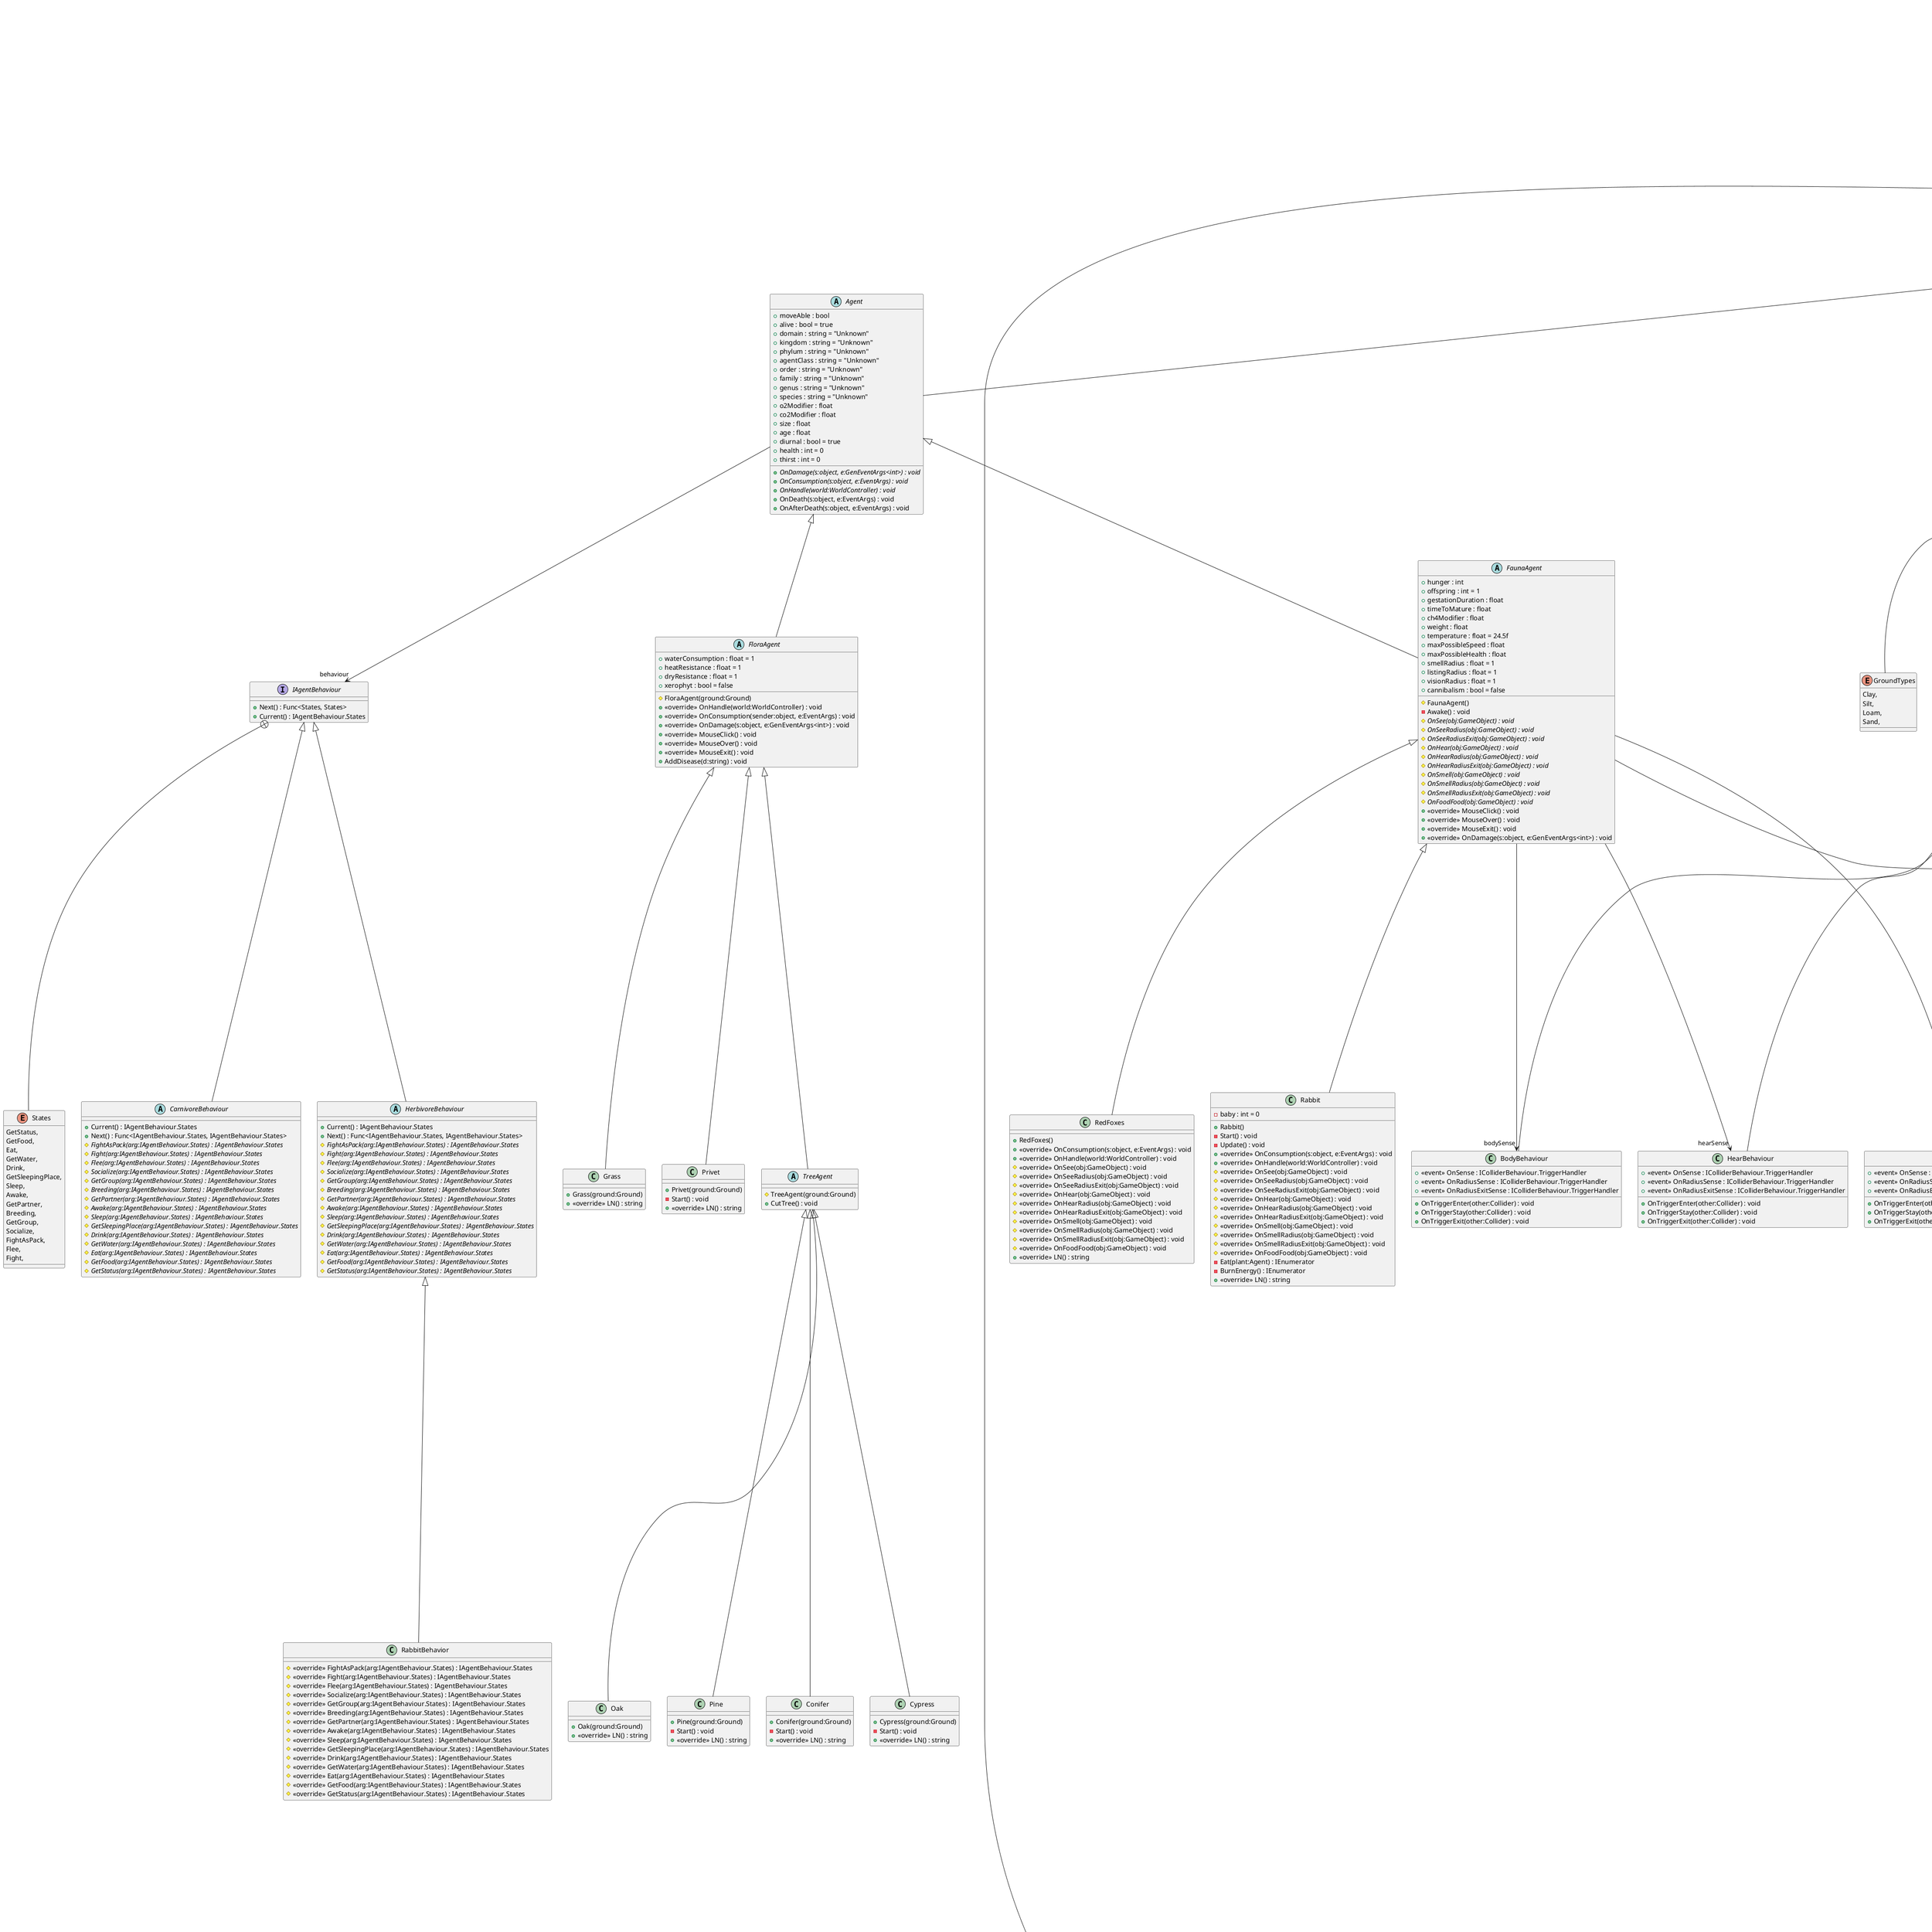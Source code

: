 @startuml
abstract class WorldObject {
    + {abstract} LN() : string
    + {abstract} MouseClick() : void
    + {abstract} MouseOver() : void
    + {abstract} MouseExit() : void
}
ILog <|-- WorldObject
IMouseListener <|-- WorldObject
WorldObject --> "ground" Ground
WorldObject --> "world" WorldController
abstract class Agent {
    + moveAble : bool
    + alive : bool = true
    + domain : string = "Unknown"
    + kingdom : string = "Unknown"
    + phylum : string = "Unknown"
    + agentClass : string = "Unknown"
    + order : string = "Unknown"
    + family : string = "Unknown"
    + genus : string = "Unknown"
    + species : string = "Unknown"
    + o2Modifier : float
    + co2Modifier : float
    + size : float
    + age : float
    + diurnal : bool = true
    + health : int = 0
    + thirst : int = 0
    + {abstract} OnDamage(s:object, e:GenEventArgs<int>) : void
    + {abstract} OnConsumption(s:object, e:EventArgs) : void
    + {abstract} OnHandle(world:WorldController) : void
    + OnDeath(s:object, e:EventArgs) : void
    + OnAfterDeath(s:object, e:EventArgs) : void
}
class AgentNotFoundException {
    + <<new>> Message : string = "The selected object has no agent component"
}
WorldObject <|-- Agent
Agent --> "behaviour" IAgentBehaviour
MissingComponentException <|-- AgentNotFoundException
abstract class CarnivoreBehaviour {
    + Current() : IAgentBehaviour.States
    + Next() : Func<IAgentBehaviour.States, IAgentBehaviour.States>
    # {abstract} FightAsPack(arg:IAgentBehaviour.States) : IAgentBehaviour.States
    # {abstract} Fight(arg:IAgentBehaviour.States) : IAgentBehaviour.States
    # {abstract} Flee(arg:IAgentBehaviour.States) : IAgentBehaviour.States
    # {abstract} Socialize(arg:IAgentBehaviour.States) : IAgentBehaviour.States
    # {abstract} GetGroup(arg:IAgentBehaviour.States) : IAgentBehaviour.States
    # {abstract} Breeding(arg:IAgentBehaviour.States) : IAgentBehaviour.States
    # {abstract} GetPartner(arg:IAgentBehaviour.States) : IAgentBehaviour.States
    # {abstract} Awake(arg:IAgentBehaviour.States) : IAgentBehaviour.States
    # {abstract} Sleep(arg:IAgentBehaviour.States) : IAgentBehaviour.States
    # {abstract} GetSleepingPlace(arg:IAgentBehaviour.States) : IAgentBehaviour.States
    # {abstract} Drink(arg:IAgentBehaviour.States) : IAgentBehaviour.States
    # {abstract} GetWater(arg:IAgentBehaviour.States) : IAgentBehaviour.States
    # {abstract} Eat(arg:IAgentBehaviour.States) : IAgentBehaviour.States
    # {abstract} GetFood(arg:IAgentBehaviour.States) : IAgentBehaviour.States
    # {abstract} GetStatus(arg:IAgentBehaviour.States) : IAgentBehaviour.States
}
IAgentBehaviour <|-- CarnivoreBehaviour
abstract class FaunaAgent {
    + hunger : int
    + offspring : int = 1
    + gestationDuration : float
    + timeToMature : float
    + ch4Modifier : float
    + weight : float
    + temperature : float = 24.5f
    + maxPossibleSpeed : float
    + maxPossibleHealth : float
    + smellRadius : float = 1
    + listingRadius : float = 1
    + visionRadius : float = 1
    + cannibalism : bool = false
    # FaunaAgent()
    - Awake() : void
    # {abstract} OnSee(obj:GameObject) : void
    # {abstract} OnSeeRadius(obj:GameObject) : void
    # {abstract} OnSeeRadiusExit(obj:GameObject) : void
    # {abstract} OnHear(obj:GameObject) : void
    # {abstract} OnHearRadius(obj:GameObject) : void
    # {abstract} OnHearRadiusExit(obj:GameObject) : void
    # {abstract} OnSmell(obj:GameObject) : void
    # {abstract} OnSmellRadius(obj:GameObject) : void
    # {abstract} OnSmellRadiusExit(obj:GameObject) : void
    # {abstract} OnFoodFood(obj:GameObject) : void
    + <<override>> MouseClick() : void
    + <<override>> MouseOver() : void
    + <<override>> MouseExit() : void
    + <<override>> OnDamage(s:object, e:GenEventArgs<int>) : void
}
Agent <|-- FaunaAgent
FaunaAgent --> "hearSense" HearBehaviour
FaunaAgent --> "seeSense" SeeBehaviour
FaunaAgent --> "smellSense" SmellBehaviour
FaunaAgent --> "bodySense" BodyBehaviour
abstract class FloraAgent {
    + waterConsumption : float = 1
    + heatResistance : float = 1
    + dryResistance : float = 1
    + xerophyt : bool = false
    # FloraAgent(ground:Ground)
    + <<override>> OnHandle(world:WorldController) : void
    + <<override>> OnConsumption(sender:object, e:EventArgs) : void
    + <<override>> OnDamage(s:object, e:GenEventArgs<int>) : void
    + <<override>> MouseClick() : void
    + <<override>> MouseOver() : void
    + <<override>> MouseExit() : void
    + AddDisease(d:string) : void
}
Agent <|-- FloraAgent
abstract class HerbivoreBehaviour {
    + Current() : IAgentBehaviour.States
    + Next() : Func<IAgentBehaviour.States, IAgentBehaviour.States>
    # {abstract} FightAsPack(arg:IAgentBehaviour.States) : IAgentBehaviour.States
    # {abstract} Fight(arg:IAgentBehaviour.States) : IAgentBehaviour.States
    # {abstract} Flee(arg:IAgentBehaviour.States) : IAgentBehaviour.States
    # {abstract} Socialize(arg:IAgentBehaviour.States) : IAgentBehaviour.States
    # {abstract} GetGroup(arg:IAgentBehaviour.States) : IAgentBehaviour.States
    # {abstract} Breeding(arg:IAgentBehaviour.States) : IAgentBehaviour.States
    # {abstract} GetPartner(arg:IAgentBehaviour.States) : IAgentBehaviour.States
    # {abstract} Awake(arg:IAgentBehaviour.States) : IAgentBehaviour.States
    # {abstract} Sleep(arg:IAgentBehaviour.States) : IAgentBehaviour.States
    # {abstract} GetSleepingPlace(arg:IAgentBehaviour.States) : IAgentBehaviour.States
    # {abstract} Drink(arg:IAgentBehaviour.States) : IAgentBehaviour.States
    # {abstract} GetWater(arg:IAgentBehaviour.States) : IAgentBehaviour.States
    # {abstract} Eat(arg:IAgentBehaviour.States) : IAgentBehaviour.States
    # {abstract} GetFood(arg:IAgentBehaviour.States) : IAgentBehaviour.States
    # {abstract} GetStatus(arg:IAgentBehaviour.States) : IAgentBehaviour.States
}
IAgentBehaviour <|-- HerbivoreBehaviour
interface IAgentBehaviour {
    + Next() : Func<States, States>
    + Current() : IAgentBehaviour.States
}
enum States {
    GetStatus,
    GetFood,
    Eat,
    GetWater,
    Drink,
    GetSleepingPlace,
    Sleep,
    Awake,
    GetPartner,
    Breeding,
    GetGroup,
    Socialize,
    FightAsPack,
    Flee,
    Fight,
}
IAgentBehaviour +-- States
abstract class TreeAgent {
    # TreeAgent(ground:Ground)
    + CutTree() : void
}
FloraAgent <|-- TreeAgent
class ClimateHandler {
    + humidity : float = 0.5f
    + airPressure : float = 1005
    + windSpeed : float = 1
    + windDirection : float = 0
    + height : float = 222
    + cloudCover : float = 0
    + waterLevel : float = 2
    + temperature : float = 24.5f
    + minDayTemperature : float = 20
    + maxDayTemperature : float = 30
    + weatherMinMultiplier : float = 0.25f
    + weatherMaxMultiplier : float = 0.35f
    +  <<event>> TemperatureChanged : EventHandler<GenEventArgs<float>> 
    +  <<event>> WeatherChanged : EventHandler<GenEventArgs<Weather>> 
    +  <<event>> ChangedToRain : EventHandler<GenEventArgs<Weather>> 
    +  <<event>> ChangedToDrizzle : EventHandler<GenEventArgs<Weather>> 
    +  <<event>> ChangedToSnow : EventHandler<GenEventArgs<Weather>> 
    +  <<event>> ChangedToClear : EventHandler<GenEventArgs<Weather>> 
    +  <<event>> ChangedToStormy : EventHandler<GenEventArgs<Weather>> 
    +  <<event>> ChangedToBlizzard : EventHandler<GenEventArgs<Weather>> 
    +  <<event>> ChangedToFoggy : EventHandler<GenEventArgs<Weather>> 
    +  <<event>> ChangedToHailstorm : EventHandler<GenEventArgs<Weather>> 
    +  <<event>> ChangedToHeatWave : EventHandler<GenEventArgs<Weather>> 
    - Awake() : void
    - Start() : void
    - OnDayChange(sender:object, e:EventArgs) : void
    - OnHourElapsed(sender:object, e:HourElapsedEventArgs) : void
    - OnTimeChangedToDusk(sender:object, e:EventArgs) : void
    - OnTimeChangedToDawn(sender:object, e:EventArgs) : void
    + LN() : string
    + SetWindSpeed(value:float) : void
    + SetCloudCover(value:float) : void
    + SetWindDirection(value:float) : void
    + SetWaterLevel() : void
    + SetWaterLevel(value:float) : void
    + SetAirPressure(value:float) : void
    + SetHumidity(value:float) : void
    + SetWeather() : void
    + SetTemperature(value:float) : void
    - SetWeather(value:Weather) : void
    + {static} MonthToTemperature(month:TimeHandler.Months) : (int, int)
    + {static} WeatherToTemperatureMultiplier(current:Weather) : float
    + {static} WeatherToHumidityMultiplier(current:Weather) : float
    + {static} WeatherToString(current:Weather) : string
}
enum Weather {
    Rain,
    Drizzle,
    Snow,
    Clear,
    Stormy,
    Blizzard,
    Foggy,
    HailStorm,
    HeatWave,
}
enum ClimateZone {
    TropicalRainforest,
    Savannah,
    Steppe,
    Desert,
    Etesian,
    HumidTemperate,
    Sinic,
    HumidContinental,
    TransSiberian,
    SummerDryCold,
    Tundra,
    Ice,
}
ILog <|-- ClimateHandler
ClimateHandler --> "Instance" ClimateHandler
ClimateHandler --> "wind" WindZone
ClimateHandler --> "clouds" Volume
ClimateHandler o-> "zone" ClimateZone
ClimateHandler o-> "weather" Weather
ClimateHandler --> "ui" GUIController
ClimateHandler --> "time" TimeHandler
ClimateHandler +-- Weather
ClimateHandler +-- ClimateZone
class TimeHandler {
    + year : int = 2022
    + month : int = 5
    + day : int = 5
    + hour : int
    + minutes : int
    + timeSpeed : float = 1
    + frameSteps : int = 1
    + realTime : bool = false
    + TimeSpeed : float <<get>>
    +  <<event>> TimeChangedToDawn : EventHandler 
    +  <<event>> TimeChangedToNoon : EventHandler 
    +  <<event>> TimeChangedToAfternoon : EventHandler 
    +  <<event>> TimeChangedToDusk : EventHandler 
    +  <<event>> TimeChangedToNight : EventHandler 
    +  <<event>> TimeChangedToMidnight : EventHandler 
    +  <<event>> TimeChangedToAfternight : EventHandler 
    +  <<event>> TimeHourElapsed : EventHandler<HourElapsedEventArgs> 
    - frameStep : int
    - OnValidate() : void
    - Awake() : void
    - Start() : void
    - Update() : void
    + LN() : string
    + SetTime(hour:int, minutes:int) : void
    + SetDate(dateTime:DateTime) : void
    + SetUpdateSteps(i:int) : void
    + SetTimeSpeed(speed:float) : void
    - OnDawn(sender:object, e:EventArgs) : void
    - OnNoon(sender:object, e:EventArgs) : void
    - OnAfternoon(sender:object, e:EventArgs) : void
    - OnDusk(sender:object, e:EventArgs) : void
    - OnNight(sender:object, e:EventArgs) : void
    - OnMidnight(sender:object, e:EventArgs) : void
    - OnAfternight(sender:object, e:EventArgs) : void
    + CallEventsFromTime(oldHourTime:int, hourTime:int) : void
    + CallEventFromStatus(events:TimeEvents) : EventHandler
}
class HourElapsedEventArgs {
    + Hour : int <<get>>
    + OverNoon : bool <<get>>
    + HourElapsedEventArgs(overNoon:int)
}
enum Seasons {
    Spring,
    Summer,
    Autumn,
    Winter,
    WetSeason,
    DrySeason,
}
enum TimeEvents {
    Dawn,
    Noon,
    Afternoon,
    Dusk,
    Night,
    Midnight,
    Afternight,
}
enum Months {
    January= 1,
    February,
    March,
    April,
    May,
    June,
    July,
    August,
    September,
    October,
    November,
    December,
}
ILog <|-- TimeHandler
TimeHandler --> "Instance" TimeHandler
TimeHandler --> "sun" Sun
TimeHandler --> "date" DateTime
TimeHandler --> "ui" GUIController
TimeHandler --> "currentState" TimeEvents
TimeHandler --> "LocalTime" DateTime
TimeHandler --> "localTime" DateTime
EventArgs <|-- HourElapsedEventArgs
TimeHandler +-- Seasons
TimeHandler +-- TimeEvents
TimeHandler +-- Months
class WorldController {
    + pointScale : uint = 1
    + highScale : uint = 1
    + seed : int = 1
    + scale : float = 8
    + octave : int = 1
    + persistence : float = 0.4f
    + lacunarity : float = 0.345f
    + showMesh : bool = false
    + showGraph : bool = false
    + spawnPlants : bool = false
    + LN() : string
    - maxHeight : float = 0
    - minHeight : float
    - GenerateGraph(vertices:Vector3[]) : Mesh
    - GenerateColorArray(mesh:Mesh) : void
    - GenerateTriangles() : int[]
    - GenerateUV(mesh:Mesh) : void
    - Generate() : void
    - Start() : void
    - Awake() : void
    + HandleAgents(sender:object, e:EventArgs) : void
    + IteratePlants() : IEnumerator
    + CalcWaterArea(ground:Ground, consume:float) : void
    + UpdateGroundColor(id:int, value:float) : void
    + ActivateGroundTypeColors() : void
    + ActivateHumidity() : void
    + ActivateHeight() : void
    + ActivateTextures() : void
    + Spawn(obj:GameObject) : void
    + Spawn(obj:GameObject, pos:Vector3) : void
    + SpawnPlant(obj:GameObject, pos:Vector3) : void
    + RegisterFloraAgent(agent:FloraAgent) : void
    + RemoveAgent(agent:Agent) : void
}
enum ActiveColor {
    Texture,
    Arid,
    Type,
    Height,
}
ILog <|-- WorldController
WorldController --> "player" PlayerHandler
WorldController --> "Instance" WorldController
WorldController --> "MeshGraph" Graph
WorldController --> "MovementGraph" Graph
WorldController o-> "currentColor" ActiveColor
WorldController --> "timeHandler" TimeHandler
WorldController --> "climateHandler" ClimateHandler
WorldController +-- ActiveColor
class InputProvider {
    + InputProvider()
    + Top() : bool
    + Down() : bool
    + Right() : bool
    + Left() : bool
    + PointerPosition() : Vector2
    + Rotation() : bool
    + Rotate(axis:string) : float
    + Scroll() : float
}
interface IPlayerActions {
    OnMenu(context:InputAction.CallbackContext) : void
    OnScroll(context:InputAction.CallbackContext) : void
    OnRotate(context:InputAction.CallbackContext) : void
    OnPosition(context:InputAction.CallbackContext) : void
    OnFastMove(context:InputAction.CallbackContext) : void
    OnRotation(context:InputAction.CallbackContext) : void
    OnForward(context:InputAction.CallbackContext) : void
    OnBackward(context:InputAction.CallbackContext) : void
    OnLeft(context:InputAction.CallbackContext) : void
    OnRight(context:InputAction.CallbackContext) : void
    OnMainAction(context:InputAction.CallbackContext) : void
    OnMiddleMouse(context:InputAction.CallbackContext) : void
    OnRightClick(context:InputAction.CallbackContext) : void
    OnExit(context:InputAction.CallbackContext) : void
    OnCheating(context:InputAction.CallbackContext) : void
}
class PlayerHandler {
    + LN() : string
    + PlayerName : string = "Jeff"
    + playtime : long = 0
    + money : int = 0
    + quality : int = 0
    + hasWeatherUIUnlocked : bool = false
    + hasTextureViewUnlocked : bool = false
    + hasAridityViewUnlocked : bool = false
    + hasGroundTypeViewUnlocked : bool = false
    + hasHeightViewUnlocked : bool = false
    + rubbishCount : int = 0
    + treeCount : int = 0
    + playerTreeCount : int = 0
    + playerCutTreeCount : int = 0
    + playerFoundIllTreesCount : int = 0
    + soilSampleCount : int = 0
    + hottestTemp : float
    + coldestTemp : float = 40
    + highestQuality : float
    + lowestQuality : float = 100
    + o2Production : float = 0
    + co2Consumption : float = 0
    + waterConsumption : float = 0
    + activateDigging : bool
    + activateWeatherStationBuilding : bool
    + activateTreePlanting : bool
    +  <<event>> GotMoney : EventHandler<GenEventArgs<int>> 
    +  <<event>> SpendMoney : EventHandler<GenEventArgs<int>> 
    +  <<event>> TookSoilExample : EventHandler<GenEventArgs<int>> 
    +  <<event>> FoundIllTrees : EventHandler<GenEventArgs<int>> 
    +  <<event>> CutTrees : EventHandler<GenEventArgs<int>> 
    +  <<event>> PlantedTrees : EventHandler<GenEventArgs<int>> 
    +  <<event>> BuiltWeatherStation : EventHandler 
    +  <<event>> TookSatellitePicture : EventHandler 
    +  <<event>> UnlockedElements : EventHandler 
    + UnlockWeatherUI() : void
    + UnlockHeightView() : void
    + UnlockAridityView() : void
    + UnlockGroundTypeView() : void
    + UnlockTextureView() : void
    + ActivateTree() : void
    + ActivateSoilSample() : void
    + ActivateWeatherStation() : void
    + AddMoney(amount:int) : void
    + RemoveMoney(amount:int) : bool
    + AddRubbish() : void
    + RemoveRubbish() : void
    + AddSoilSample() : void
    + OnPlayerFoundIllTree(s:object, e:EventArgs) : void
    + PlayerRemovedTree() : void
    + RemoveTree(agent:TreeAgent) : void
    + AddPlayerPlantedTree() : void
    + AddTree() : void
    + PlantTree() : void
    + BuildWeatherStation() : void
    + TakeSatellitePicture() : void
    + SpawnObjOnWorld(pos:Vector3) : void
    + UpdateStatisticsValue() : void
    - Start() : void
    - CalcQuality() : void
    - OnTreeClicked(s:object, e:GenEventArgs<TreeAgent>) : void
    - OnTreeCut(s:object, e:GenEventArgs<TreeAgent>) : void
    - OnTemperatureChange(s:object, e:GenEventArgs<float>) : void
    - OnCheating(s:object, e:EventArgs) : void
}
ILog <|-- PlayerHandler
PlayerHandler --> "ui" GUIController
PlayerHandler --> "movement" FreeLookUserInput
PlayerHandler --> "manager" TaskManager
PlayerHandler --> "plant" TreeSpawner
PlayerHandler --> "playerInput" IPlayerActions
class Edge {
    + Edge(start:Node, end:Node)
    - Equals(other:Edge) : bool
    + <<override>> Equals(obj:object) : bool
    + <<override>> GetHashCode() : int
    + GetOtherNode(node:Node) : Node
}
Edge --> "Node" Node
Edge --> "Node2" Node
class Graph {
    # NodeID : int = 0
    + NextID() : int
    + AddNode(pos:Vector3) : bool
    + AddNode(pos:Vector3, node:Node, type:Node.NodeType) : bool
    + AddNode(node:Node) : bool
    + AddNodes(newNodes:IEnumerable<Node>) : bool
    + AddEdge(edge:Edge) : bool
    + AddEdge(start:Node, end:Node) : bool
    + AddEdge(start:Node, end:Vector2?) : bool
    + AddEdge(start:Vector2?, end:Vector2?) : bool
    + AddEdges(newEdges:IEnumerable<Edge>) : void
    + {static} DegreeToDirection(dir:float) : Direction
    + {static} DirectionToAbbr(dir:Direction) : string
    + LN() : string
}
class "SymmetricIntDict`1"<TValue> {
    + <<new>> Add(key:(int, int), value:TValue) : bool
    + Add(key1:int, key2:int, value:TValue) : bool
}
class "SymmetricVectorDict`1"<TValue> {
    + <<new>> Add(key:(Vector2, Vector2), value:TValue) : bool
    + Add(key1:Vector2, key2:Vector2, value:TValue) : bool
}
enum Direction {
    North,
    Up= North,
    NorthEast,
    UpRight= NorthEast,
    East,
    Right= East,
    SouthEast,
    DownRight= SouthEast,
    South,
    Down= South,
    SouthWest,
    DownLeft= SouthWest,
    West,
    Left= West,
    NorthWest,
    UpLeft= NorthWest,
}
class SameNodeError {
    + <<new>> Message : string = "The two nodes for the edge are the same."
}
class DiffNodeType {
    + <<new>> Message : string = "The nodes have different types and should not be connected."
}
ILog <|-- Graph
Graph o-> "edges<Edge>" "SymmetricVectorDict`1"
Graph --> "Edges<Edge>" "SymmetricVectorDict`1"
"Dictionary`2" "<(int, int),TValue>" <|-- "SymmetricIntDict`1"
"Dictionary`2" "<(Vector2, Vector2),TValue>" <|-- "SymmetricVectorDict`1"
Graph +-- Direction
Graph +-- SameNodeError
class Ground {
    - <<readonly>> sand : float
    - <<readonly>> silt : float
    - <<readonly>> clay : float
    - <<readonly>> loam : float
    - currentWater : float = 0
    - waterCapacity : int = 0
    + WaterCapacity : int <<get>>
    + CurrentWater : float <<get>>
    + Sand : float <<get>>
    + Silt : float <<get>>
    + Clay : float <<get>>
    + Loam : float <<get>>
    + Ground(world:WorldController, node:Node, sand:float, clay:float, silt:float, loam:float)
    + RefWorld() : WorldController
    + InitWater(value:float) : void
    + SetWater(value:float) : void
    + GetWater(consume:float) : bool
    + CalcTypeColor() : Color
    + {static} GroundWaterCapacity(type:GroundTypes) : int
    + {static} GroundColor(type:GroundTypes) : Color32
    + {static} GroundTypeToString(type:GroundTypes) : string
}
enum GroundTypes {
    Clay,
    Silt,
    Loam,
    Sand,
}
Ground --> "world" WorldController
Ground --> "node" Node
Ground --> "Node" Node
Ground +-- GroundTypes
class Node {
    - <<const>> Precision : double = 0.01
    + <<readonly>> ID : int
    + Node(id:int, pos:Vector3, nodeType:NodeType)
    + Up(node:Node) : bool
    + Up() : bool
    + UpRight(node:Node) : bool
    + UpRight() : bool
    + Right(node:Node) : bool
    + Right() : bool
    + DownRight(node:Node) : bool
    + DownRight() : bool
    + Down(node:Node) : bool
    + Down() : bool
    + DownLeft(node:Node) : bool
    + DownLeft() : bool
    + Left(node:Node) : bool
    + Left() : bool
    + UpLeft(node:Node) : bool
    + UpLeft() : bool
    + QueryEdges(dir:Graph.Direction, node:Node) : bool
    + Direction(dir:Graph.Direction, v:Vector3) : bool
    + {static} E(a:Vector2, b:Vector2) : bool
    + {static} GT(a:Vector3, b:Vector3) : bool
    - Equals(other:Node) : bool
    + <<override>> Equals(obj:object) : bool
    + <<override>> GetHashCode() : int
    + NodeColor() : Color
    + {static} NodeColor(nodeType:NodeType) : Color
}
enum NodeType {
    Mesh,
    Graph,
}
Node --> "type" NodeType
Node +-- NodeType
class BodyBehaviour {
    +  <<event>> OnSense : IColliderBehaviour.TriggerHandler 
    +  <<event>> OnRadiusSense : IColliderBehaviour.TriggerHandler 
    +  <<event>> OnRadiusExitSense : IColliderBehaviour.TriggerHandler 
    + OnTriggerEnter(other:Collider) : void
    + OnTriggerStay(other:Collider) : void
    + OnTriggerExit(other:Collider) : void
}
IColliderBehaviour <|-- BodyBehaviour
class HearBehaviour {
    +  <<event>> OnSense : IColliderBehaviour.TriggerHandler 
    +  <<event>> OnRadiusSense : IColliderBehaviour.TriggerHandler 
    +  <<event>> OnRadiusExitSense : IColliderBehaviour.TriggerHandler 
    + OnTriggerEnter(other:Collider) : void
    + OnTriggerStay(other:Collider) : void
    + OnTriggerExit(other:Collider) : void
}
IColliderBehaviour <|-- HearBehaviour
class SeeBehaviour {
    + OnTriggerEnter(other:Collider) : void
    + OnTriggerStay(other:Collider) : void
    + OnTriggerExit(other:Collider) : void
    +  <<event>> OnSense : IColliderBehaviour.TriggerHandler 
    +  <<event>> OnRadiusSense : IColliderBehaviour.TriggerHandler 
    +  <<event>> OnRadiusExitSense : IColliderBehaviour.TriggerHandler 
}
IColliderBehaviour <|-- SeeBehaviour
class SmellBehaviour {
    +  <<event>> OnSense : IColliderBehaviour.TriggerHandler 
    +  <<event>> OnRadiusSense : IColliderBehaviour.TriggerHandler 
    +  <<event>> OnRadiusExitSense : IColliderBehaviour.TriggerHandler 
    + OnTriggerEnter(other:Collider) : void
    + OnTriggerStay(other:Collider) : void
    + OnTriggerExit(other:Collider) : void
}
IColliderBehaviour <|-- SmellBehaviour
class Conifer {
    + Conifer(ground:Ground)
    - Start() : void
    + <<override>> LN() : string
}
TreeAgent <|-- Conifer
class Cypress {
    + Cypress(ground:Ground)
    - Start() : void
    + <<override>> LN() : string
}
TreeAgent <|-- Cypress
class Grass {
    + Grass(ground:Ground)
    + <<override>> LN() : string
}
FloraAgent <|-- Grass
class Oak {
    + Oak(ground:Ground)
    + <<override>> LN() : string
}
TreeAgent <|-- Oak
class Pine {
    + Pine(ground:Ground)
    - Start() : void
    + <<override>> LN() : string
}
TreeAgent <|-- Pine
class Privet {
    + Privet(ground:Ground)
    - Start() : void
    + <<override>> LN() : string
}
FloraAgent <|-- Privet
class SetSunLocation {
    + Start() : void
    + SetLocation() : IEnumerator
    + LN() : string
}
ILog <|-- SetSunLocation
SetSunLocation --> "sun" Sun
class Sun {
    - longitude : float
    - latitude : float
    - Start() : void
    + SetLocation(lon:float, lat:float) : void
    + SetPosition() : void
    + EnableSun() : void
    + EnableMoon() : void
    + SetLightSource(events:TimeEvents) : Action
    - OnDawn(sender:object, e:EventArgs) : void
    - OnNight(sender:object, e:EventArgs) : void
    + LN() : string
}
ILog <|-- Sun
Sun --> "timeHandler" TimeHandler
class Rubbish {
    + Start() : void
    + <<override>> LN() : string
    + <<override>> MouseClick() : void
    + <<override>> MouseOver() : void
    + <<override>> MouseExit() : void
}
WorldObject <|-- Rubbish
Rubbish --> "player" PlayerHandler
class BushSpawner {
    + BushSpawner()
    + <<override>> SpawnOptions(newPrefab:GameObject, hit:RaycastHit) : void
}
Spawner <|-- BushSpawner
class GrassSpawner {
    + GrassSpawner()
    + <<override>> SpawnOptions(newPrefab:GameObject, hit:RaycastHit) : void
}
Spawner <|-- GrassSpawner
class RubbishSpawn {
    + RubbishSpawn()
    + <<override>> SpawnOptions(newPrefab:GameObject, hit:RaycastHit) : void
}
Spawner <|-- RubbishSpawn
class TreeSpawner {
    + deceaseCounter : int = 0
    + TreeSpawner()
    + <<override>> SpawnOptions(newPrefab:GameObject, hit:RaycastHit) : void
    + GetRandomTree() : GameObject
}
Spawner <|-- TreeSpawner
class FreeLookUserInput {
    + borderScroll : bool
    + orbitY : bool = true
    + blockWorldInteractions : bool = false
    + scrollSpeed : float = 0.5f
    + normalSpeed : float = 50
    + fastSpeed : float = 80
    + movementTime : float = 2
    + movementSpeed : float = 50
    + minZoom : float = 80f
    + maxZoom : float = 260f
    + borderThickness : float = 12.5f
    + cameraDistance : float = 10f
    + orbitFOV : float = 75
    +  <<event>> CallW : EventHandler<GenEventArgs<bool>> 
    +  <<event>> CallA : EventHandler<GenEventArgs<bool>> 
    +  <<event>> CallS : EventHandler<GenEventArgs<bool>> 
    +  <<event>> CallD : EventHandler<GenEventArgs<bool>> 
    +  <<event>> CallRotation : EventHandler<GenEventArgs<bool>> 
    +  <<event>> TreeWasHit : EventHandler<GenEventArgs<TreeAgent>> 
    +  <<event>> DoCheating : EventHandler 
    - freeLookActive : bool = false
    - newFreeLookActive : bool
    - hasFocus : bool = true
    - inWindow : bool = true
    - inGUI : bool = false
    - OnApplicationFocus(changedFocus:bool) : void
    + LN() : string
    + OnUIToggle(s:object, e:GenEventArgs<bool>) : void
    - Awake() : void
    - OnEnable() : void
    - OnDisable() : void
    - Update() : void
    - OnMiddleClickHold() : void
    - OnMiddleCLickLeft() : void
    - OnLeftClick(e:InputAction.CallbackContext) : void
    - OnMiddleClick(e:InputAction.CallbackContext) : void
    - OnRightClick(e:InputAction.CallbackContext) : void
    - OnCheating(e:InputAction.CallbackContext) : void
    + OnESC() : void
    - GetInputAxis(axisName:string) : float
    - FasterMovement(e:InputAction.CallbackContext) : void
    - HandleMovementInput() : void
    - OnWindowPosition() : void
}
ILog <|-- FreeLookUserInput
FreeLookUserInput --> "UIEvents" EventSystem
FreeLookUserInput --> "input" InputProvider
class GUIButtonPanelController {
    +  <<event>> textureViewActivated : EventHandler 
    +  <<event>> heightViewActivated : EventHandler 
    +  <<event>> aridityViewActivated : EventHandler 
    +  <<event>> groundTypeiewActivated : EventHandler 
    + ActivateTextureButton() : void
    + ActivateHeightButton() : void
    + ActivateAridityButton() : void
    + ActivateGroundButton() : void
}
class GUIController {
    + PlayDigging() : void
    + PlayPlace() : void
    + PlayWood() : void
    + PlayMetal() : void
    + PlaySuccess() : void
    + PlayClick() : void
    + PlayError() : void
    + PlayBackgroundSound(clip:AudioClip) : void
    + UnlockButtonPanel() : void
    + {static} CloseGame() : void
}
GUIController --> "guiWeatherController" GUIWeatherController
GUIController --> "guiResourcesController" GUIResourcesController
GUIController --> "guiStatisticsController" GUIStatisticsController
GUIController --> "guiButtonPanelController" GUIButtonPanelController
GUIController --> "guiWikiController" GUIWikiController
GUIController --> "guiHelpController" GUIHelpController
GUIController --> "guiTaskController" GUITaskController
GUIController --> "guiOptionsController" GUIOptionsPanelController
GUIController --> "guiMessageController" GUIMessageController
GUIController --> "guiPlaceableController" GUIPlaceableController
GUIController --> "guiViewerController" GUIViewerController
GUIController --> "guiSurveyController" GUISurveyController
GUIController --> "guiLegendController" GUILegendController
GUIController --> "guiErrorHandlingController" GUIErrorHandlingController
class GUIDialogBoxController {
    + OnToggle(s:object, e:GenEventArgs<(string title, string text, Action callPos, Action callNeg)>) : void
    + Accept() : void
    + Decline() : void
}
PopupBehaviour <|-- GUIDialogBoxController
class GUIErrorHandlingController {
    + PlaceError(err:string) : void
}
PopupBehaviour <|-- GUIErrorHandlingController
class GUIHelpController {
    + OnTaskChange(s:object, e:GenEventArgs<string>) : void
}
PopupBehaviour <|-- GUIHelpController
class GUILegendController {
    + ShowAridLegend() : void
    + ShowTypeLegend() : void
    + ShowHeightLegend() : void
}
PopupBehaviour <|-- GUILegendController
class GUIMainMenu {
    - selResIndex : int = 2
    - fps : int = 60
    - selModeIndex : int = 0
    - wc : int
    + {static} Exit() : void
    + SwitchToGerman() : void
    + SwitchToEnglish() : void
    + NextWindow() : void
    + PreviousWindows() : void
    + ChangeWindowMode() : void
    + ChangeFPS() : void
    + ChangeResolution() : void
    + ChangeQualityPreset() : void
    + StartLoading() : void
    + PlayClick() : void
    - LoadSimulationAsync() : IEnumerator
    - SetWindow() : void
}
class GUIMessageController {
    + OnToggle(s:object, e:GenEventArgs<(string, string)>) : void
}
PopupBehaviour <|-- GUIMessageController
class GUIOptionsPanelController {
    + ActivateWeatherButton() : void
    + CloseApp() : void
}
GUIOptionsPanelController --> "guiDialogBoxController" GUIDialogBoxController
class GUIPlaceableController {
    + UnlockDigButton() : void
    + UnlockWeatherButton() : void
    + UnlockSatelliteButton() : void
    + UnlockTreePlanting() : void
}r
class GUIResourcesController {
    + OnMoneyChange(e:GenEventArgs<string>) : void
    + OnQualityChange(e:GenEventArgs<string>) : void
    + OnTimeChange(e:GenEventArgs<string>) : void
    + PosValues() : void
    + NegValues() : void
    + NoMoney() : void
    - ChangeTextBack() : IEnumerator
    - FadeText() : IEnumerator
}
class GUIStatisticsController {
    + OnCo2Change(e:GenEventArgs<string>) : void
    + OnO2Change(e:GenEventArgs<string>) : void
    + OnWaterConsumptionChange(e:GenEventArgs<string>) : void
    + OnPollutionChange(e:GenEventArgs<string>) : void
    + OnApprovalChange(e:GenEventArgs<string>) : void
    + OnMinTempChange(e:GenEventArgs<string>) : void
    + OnMaxTempChange(e:GenEventArgs<string>) : void
}
PopupBehaviour <|-- GUIStatisticsController
class GUISurveyController {
    + knowGamification : bool
    + imagineGamification : string
    + ageArea : int
    + opinionToApp : string
    + teachingScore : int
    + funScore : int
    + systemRequirementsScore : int
    + fancyGraphicScore : int
    + realisticSimulationScore : int
    + nonRealisticSimulationScore : int
    + tooEasy : bool
    + shareHardware : bool
    + shareLogs : bool
    - wc : int
    + ActivateSurvey() : void
    + OpenDialogBoxClose() : void
    + NextWindow() : void
    + PreviousWindows() : void
    + Over18() : void
    + NotOver18() : void
    + KnowGamification() : void
    + NotKnowGamification() : void
    + SetImagineGamification(s:TMP_InputField) : void
    + SetAgeArea(d:TMP_Dropdown) : void
    + SetOpinionToApp(s:TMP_InputField) : void
    + SetTeaching(i:int) : void
    + SetFun(i:int) : void
    + SetSystemRequirements(i:int) : void
    + SetFancyGraphics(i:int) : void
    + SetRealisticSimulation(i:int) : void
    + SetNonRealisticSimulation(i:int) : void
    + TooEasy() : void
    + NotTooEasy() : void
    + ShareHardware() : void
    + ShareNoHardware() : void
    + ShareLogs() : void
    + ShareNoLogs() : void
}
PopupBehaviour <|-- GUISurveyController
GUISurveyController --> "guiDialogBoxController" GUIDialogBoxController
class GUITaskController {
    + OnTaskChange(s:object, e:GenEventArgs<(string, string)>) : void
    + UpdateProgress(s:object, e:GenEventArgs<string>) : void
}
class GUIViewerController {
    +  <<event>> treeCutClicked : EventHandler<GenEventArgs<TreeAgent>> 
    +  <<event>> foundIllTree : EventHandler 
    + OpenViewer(treeAgent:TreeAgent) : void
    + ResetColor() : void
    + ChangeMat(treeTrans:Transform, ret:bool) : void
    + CutTreeButtonPressed() : void
}
PopupBehaviour <|-- GUIViewerController
class GUIWeatherController {
    + OnTempChange(e:GenEventArgs<string>) : void
    + OnTempFeelChange(e:GenEventArgs<string>) : void
    + OnHumChange(e:GenEventArgs<string>) : void
    + OnPressChange(e:GenEventArgs<string>) : void
    + OnWeatherChange(e:GenEventArgs<string>) : void
    + OnWindSpChange(e:GenEventArgs<string>) : void
    + OnWindDirChange(e:GenEventArgs<string>) : void
    + OnCloudCoverChange(e:GenEventArgs<string>) : void
    + OnRainPosChange(e:GenEventArgs<string>) : void
}
PopupBehaviour <|-- GUIWeatherController
class GUIWikiController {
    + OnMoneyChange(e:GenEventArgs<string>) : void
}
interface ITask {
    + ActivateTask(manager:TaskManager) : void
    + Succeeded() : void
    + DeactivateTask() : void
    + GetTitle() : string
    + GetDescription() : string
    + TriggerCompletion() : void
}
abstract class Task {
    +  <<event>> TaskComplete : EventHandler 
    + {abstract} GetTaskName : string <<get>>
    + {abstract} ActivateTask(taskManager:TaskManager) : void
    + {abstract} Succeeded() : void
    + {abstract} DeactivateTask() : void
    + GetTitle() : string
    + GetDescription() : string
    + TriggerCompletion() : void
}
ITask <|-- Task
Task --> "manager" TaskManager
class TaskManager {
    + taskCounter : int = 0
    + LN() : string
    + Start() : void
    + TriggerNextTask() : void
    - NextTask() : void
    - OnTaskComplete(sender:object, e:EventArgs) : void
}
ILog <|-- TaskManager
TaskManager --> "world" WorldController
TaskManager --> "climate" ClimateHandler
TaskManager --> "player" PlayerHandler
class RedFoxes {
    + RedFoxes()
    + <<override>> OnConsumption(s:object, e:EventArgs) : void
    + <<override>> OnHandle(world:WorldController) : void
    # <<override>> OnSee(obj:GameObject) : void
    # <<override>> OnSeeRadius(obj:GameObject) : void
    # <<override>> OnSeeRadiusExit(obj:GameObject) : void
    # <<override>> OnHear(obj:GameObject) : void
    # <<override>> OnHearRadius(obj:GameObject) : void
    # <<override>> OnHearRadiusExit(obj:GameObject) : void
    # <<override>> OnSmell(obj:GameObject) : void
    # <<override>> OnSmellRadius(obj:GameObject) : void
    # <<override>> OnSmellRadiusExit(obj:GameObject) : void
    # <<override>> OnFoodFood(obj:GameObject) : void
    + <<override>> LN() : string
}
FaunaAgent <|-- RedFoxes
class Rabbit {
    + Rabbit()
    - baby : int = 0
    - Start() : void
    - Update() : void
    + <<override>> OnConsumption(s:object, e:EventArgs) : void
    + <<override>> OnHandle(world:WorldController) : void
    # <<override>> OnSee(obj:GameObject) : void
    # <<override>> OnSeeRadius(obj:GameObject) : void
    # <<override>> OnSeeRadiusExit(obj:GameObject) : void
    # <<override>> OnHear(obj:GameObject) : void
    # <<override>> OnHearRadius(obj:GameObject) : void
    # <<override>> OnHearRadiusExit(obj:GameObject) : void
    # <<override>> OnSmell(obj:GameObject) : void
    # <<override>> OnSmellRadius(obj:GameObject) : void
    # <<override>> OnSmellRadiusExit(obj:GameObject) : void
    # <<override>> OnFoodFood(obj:GameObject) : void
    - Eat(plant:Agent) : IEnumerator
    - BurnEnergy() : IEnumerator
    + <<override>> LN() : string
}
FaunaAgent <|-- Rabbit
class RabbitBehavior {
    # <<override>> FightAsPack(arg:IAgentBehaviour.States) : IAgentBehaviour.States
    # <<override>> Fight(arg:IAgentBehaviour.States) : IAgentBehaviour.States
    # <<override>> Flee(arg:IAgentBehaviour.States) : IAgentBehaviour.States
    # <<override>> Socialize(arg:IAgentBehaviour.States) : IAgentBehaviour.States
    # <<override>> GetGroup(arg:IAgentBehaviour.States) : IAgentBehaviour.States
    # <<override>> Breeding(arg:IAgentBehaviour.States) : IAgentBehaviour.States
    # <<override>> GetPartner(arg:IAgentBehaviour.States) : IAgentBehaviour.States
    # <<override>> Awake(arg:IAgentBehaviour.States) : IAgentBehaviour.States
    # <<override>> Sleep(arg:IAgentBehaviour.States) : IAgentBehaviour.States
    # <<override>> GetSleepingPlace(arg:IAgentBehaviour.States) : IAgentBehaviour.States
    # <<override>> Drink(arg:IAgentBehaviour.States) : IAgentBehaviour.States
    # <<override>> GetWater(arg:IAgentBehaviour.States) : IAgentBehaviour.States
    # <<override>> Eat(arg:IAgentBehaviour.States) : IAgentBehaviour.States
    # <<override>> GetFood(arg:IAgentBehaviour.States) : IAgentBehaviour.States
    # <<override>> GetStatus(arg:IAgentBehaviour.States) : IAgentBehaviour.States
}
HerbivoreBehaviour <|-- RabbitBehavior
class ButtonGuidance {
    + openedHelpUI : bool = false
    + openedStatisticsUI : bool = false
    + <<override>> GetTaskName : string <<get>>
    + <<override>> ActivateTask(manager:TaskManager) : void
    + <<override>> Succeeded() : void
    + <<override>> DeactivateTask() : void
    - OnHelpWindowOpens(sender:object, e:GenEventArgs<bool>) : void
    - OnStatisticsWindowOpens(sender:object, e:GenEventArgs<bool>) : void
    - CheckConditions() : void
}
Task <|-- ButtonGuidance
class CollectRubbish {
    - <<const>> MoneyToGet : int = 500
    + <<override>> GetTaskName : string <<get>>
    + <<override>> ActivateTask(manager:TaskManager) : void
    + <<override>> Succeeded() : void
    + <<override>> DeactivateTask() : void
    - CheckConditions(sender:object, e:GenEventArgs<int>) : void
}
Task <|-- CollectRubbish
class MeasureWeather {
    - builtWeatherStation : bool = false
    - tookSatellitePictures : bool = false
    + <<override>> GetTaskName : string <<get>>
    + <<override>> ActivateTask(manager:TaskManager) : void
    + <<override>> Succeeded() : void
    + <<override>> DeactivateTask() : void
    - OnWeatherStationBuild(sender:object, e:EventArgs) : void
    - OnSatellitePictureTaken(sender:object, e:EventArgs) : void
    - CheckConditions() : void
}
Task <|-- MeasureWeather
class MovementTest {
    + usedW : bool = false
    + usedA : bool = false
    + usedS : bool = false
    + usedD : bool = false
    + usedScrollWheel : bool = false
    + <<override>> GetTaskName : string <<get>>
    + <<override>> ActivateTask(manager:TaskManager) : void
    + <<override>> Succeeded() : void
    + <<override>> DeactivateTask() : void
    - ResetBool() : IEnumerator
    - CheckUsedW(sender:object, e:GenEventArgs<bool>) : void
    - CheckUsedA(sender:object, e:GenEventArgs<bool>) : void
    - CheckUsedS(sender:object, e:GenEventArgs<bool>) : void
    - CheckUsedD(sender:object, e:GenEventArgs<bool>) : void
    - CheckUsedScrollWheel(sender:object, e:GenEventArgs<bool>) : void
    - CheckConditions() : void
}
Task <|-- MovementTest
class SoilSamples {
    - <<const>> sampleCount : int = 10
    + <<override>> GetTaskName : string <<get>>
    + <<override>> ActivateTask(manager:TaskManager) : void
    + <<override>> Succeeded() : void
    + <<override>> DeactivateTask() : void
    - CheckConditions(sender:object, e:GenEventArgs<int>) : void
}
Task <|-- SoilSamples
class TreeMission {
    - <<const>> FindIllTrees : int = 5
    - <<const>> PlantTrees : int = 5
    - foundIllTrees : int = 0
    - plantTrees : int = 0
    - illTrees : bool = false
    - plantedTrees : bool = false
    + <<override>> GetTaskName : string <<get>>
    + <<override>> ActivateTask(manager:TaskManager) : void
    + <<override>> Succeeded() : void
    + <<override>> DeactivateTask() : void
    - OnIllTrees(sender:object, e:GenEventArgs<int>) : void
    - OnPlantedTrees(sender:object, e:GenEventArgs<int>) : void
    - CheckConditions() : void
}
Task <|-- TreeMission
class ViewGuidance {
    + openedAridityView : bool = false
    + openedHeightView : bool = false
    + openedTypeView : bool = false
    + <<override>> GetTaskName : string <<get>>
    + <<override>> ActivateTask(manager:TaskManager) : void
    + <<override>> Succeeded() : void
    + <<override>> DeactivateTask() : void
    - OnAridityViewOpens(sender:object, e:EventArgs) : void
    - OnHeightViewOpens(sender:object, e:EventArgs) : void
    - OnTypeViewOpens(sender:object, e:EventArgs) : void
    - CheckConditions() : void
}
Task <|-- ViewGuidance
@enduml

